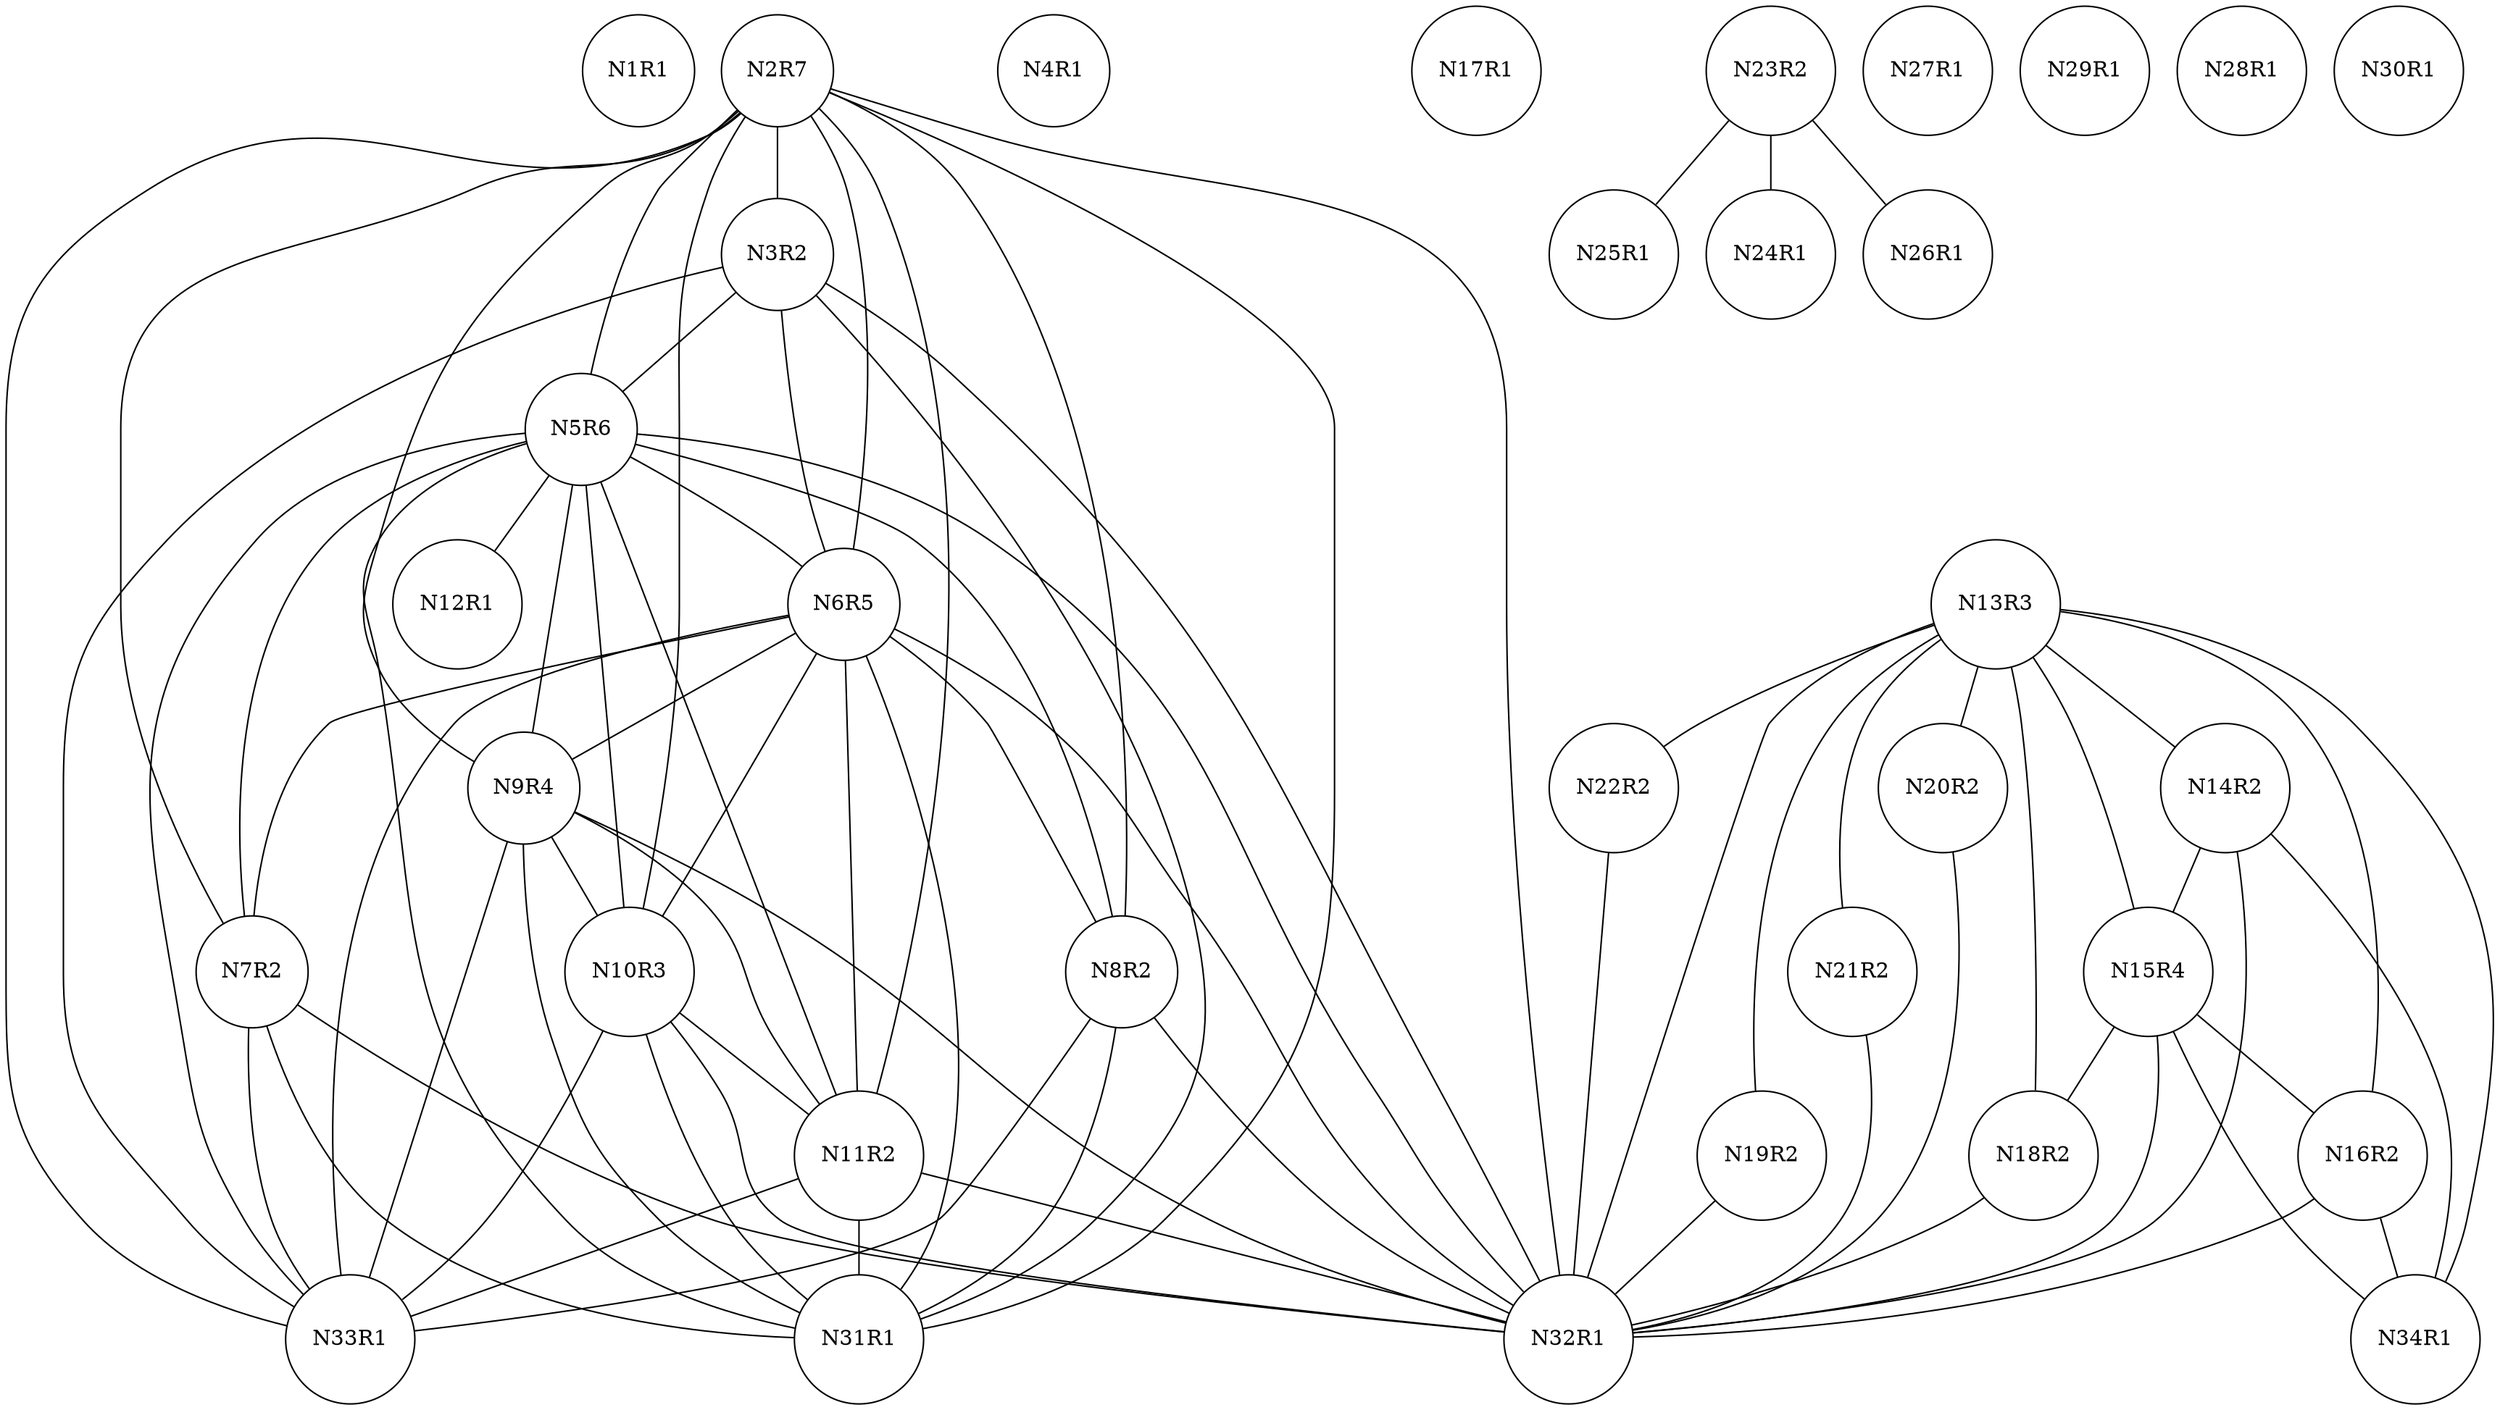 graph ig {
    node [shape = circle];
    N1R1;
    N2R7;
    N3R2;
    N4R1;
    N5R6;
    N6R5;
    N7R2;
    N8R2;
    N9R4;
    N10R3;
    N11R2;
    N12R1;
    N13R3;
    N14R2;
    N15R4;
    N17R1;
    N16R2;
    N19R2;
    N18R2;
    N21R2;
    N20R2;
    N23R2;
    N22R2;
    N25R1;
    N24R1;
    N27R1;
    N26R1;
    N29R1;
    N28R1;
    N31R1;
    N30R1;
    N34R1;
    N32R1;
    N33R1;
    N2R7 -- N32R1;
    N2R7 -- N33R1;
    N2R7 -- N6R5;
    N2R7 -- N5R6;
    N2R7 -- N11R2;
    N2R7 -- N10R3;
    N2R7 -- N9R4;
    N2R7 -- N31R1;
    N2R7 -- N8R2;
    N2R7 -- N7R2;
    N2R7 -- N3R2;
    N3R2 -- N32R1;
    N3R2 -- N33R1;
    N3R2 -- N6R5;
    N3R2 -- N31R1;
    N3R2 -- N5R6;
    N5R6 -- N9R4;
    N5R6 -- N6R5;
    N5R6 -- N32R1;
    N5R6 -- N33R1;
    N5R6 -- N11R2;
    N5R6 -- N10R3;
    N5R6 -- N31R1;
    N5R6 -- N12R1;
    N5R6 -- N8R2;
    N5R6 -- N7R2;
    N6R5 -- N9R4;
    N6R5 -- N32R1;
    N6R5 -- N33R1;
    N6R5 -- N11R2;
    N6R5 -- N10R3;
    N6R5 -- N31R1;
    N6R5 -- N8R2;
    N6R5 -- N7R2;
    N7R2 -- N32R1;
    N7R2 -- N33R1;
    N7R2 -- N31R1;
    N8R2 -- N32R1;
    N8R2 -- N31R1;
    N8R2 -- N33R1;
    N9R4 -- N11R2;
    N9R4 -- N10R3;
    N9R4 -- N32R1;
    N9R4 -- N33R1;
    N9R4 -- N31R1;
    N10R3 -- N11R2;
    N10R3 -- N32R1;
    N10R3 -- N33R1;
    N10R3 -- N31R1;
    N11R2 -- N32R1;
    N11R2 -- N33R1;
    N11R2 -- N31R1;
    N13R3 -- N20R2;
    N13R3 -- N19R2;
    N13R3 -- N18R2;
    N13R3 -- N34R1;
    N13R3 -- N32R1;
    N13R3 -- N22R2;
    N13R3 -- N21R2;
    N13R3 -- N16R2;
    N13R3 -- N15R4;
    N13R3 -- N14R2;
    N14R2 -- N15R4;
    N14R2 -- N34R1;
    N14R2 -- N32R1;
    N15R4 -- N32R1;
    N15R4 -- N16R2;
    N15R4 -- N34R1;
    N15R4 -- N18R2;
    N16R2 -- N32R1;
    N16R2 -- N34R1;
    N19R2 -- N32R1;
    N18R2 -- N32R1;
    N21R2 -- N32R1;
    N20R2 -- N32R1;
    N23R2 -- N26R1;
    N23R2 -- N25R1;
    N23R2 -- N24R1;
    N22R2 -- N32R1;
}

